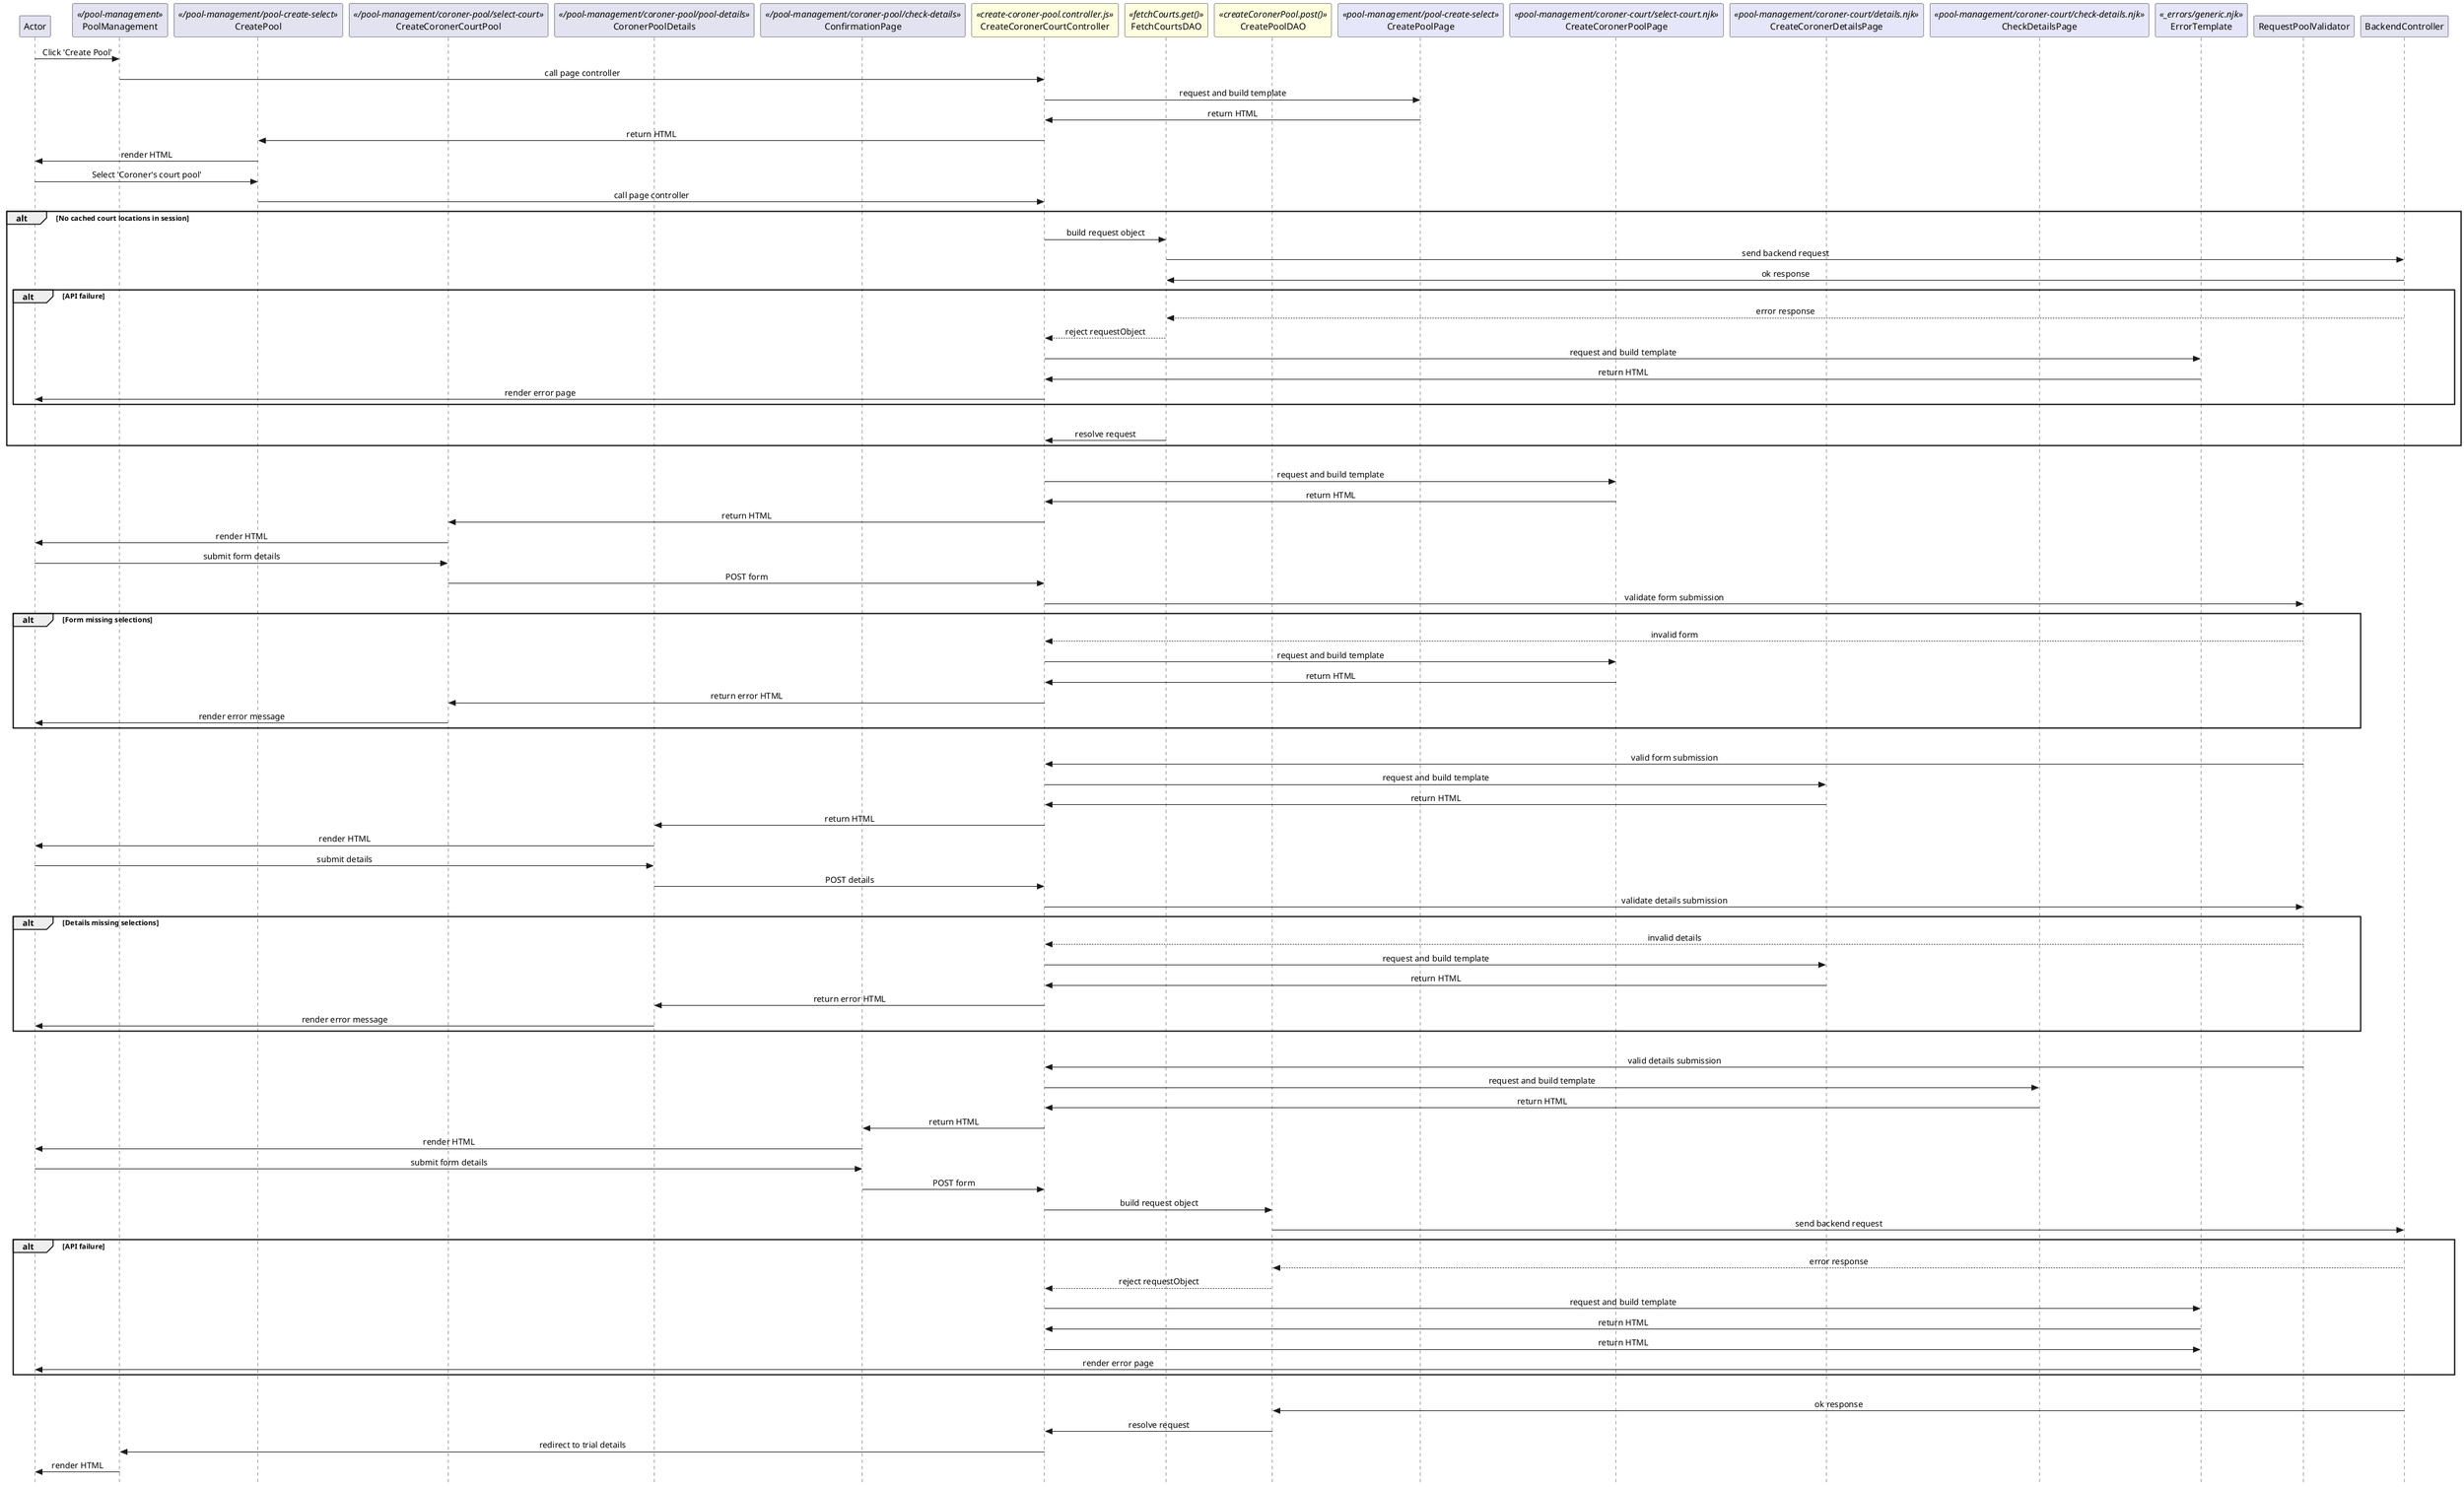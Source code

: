 @startuml coroner-court

skinparam Style strictuml 
skinparam SequenceMessageAlignment center

participant Actor

''' LOCAL ROUTING
participant PoolManagement as HomePage <</pool-management>>
participant CreatePool <</pool-management/pool-create-select>>
participant CreateCoronerCourtPool as FormPage <</pool-management/coroner-pool/select-court>>
participant CoronerPoolDetails as DetailsPage <</pool-management/coroner-pool/pool-details>>
participant ConfirmationPage <</pool-management/coroner-pool/check-details>>

''' CONTROLLER AND REQUEST OBJECTS
participant CreateCoronerCourtController as Controller <<create-coroner-pool.controller.js>> #LightYellow
participant FetchCourtsDAO as DataDAO <<fetchCourts.get()>> #LightYellow
participant CreatePoolDAO as SubmitDAO <<createCoronerPool.post()>> #LightYellow

''' TEMPLATES
participant CreatePoolPage <<pool-management/pool-create-select>> #lavender
participant CreateCoronerPoolPage as FormTemplate <<pool-management/coroner-court/select-court.njk>> #lavender
participant CreateCoronerDetailsPage as DetailsTemplate <<pool-management/coroner-court/details.njk>> #lavender
participant CheckDetailsPage as ConfirmationTemplate <<pool-management/coroner-court/check-details.njk>> #lavender
participant ErrorTemplate as Error <<_errors/generic.njk>> #lavender

''' FILTERS AND VALIDATORS
participant RequestPoolValidator as Validator

''' BACKEND CONTROLLER
participant BackendController


Actor -> HomePage : Click 'Create Pool'

HomePage -> Controller : call page controller

''' Pool type Interstitial 
Controller -> CreatePoolPage : request and build template
Controller <- CreatePoolPage : return HTML
CreatePool <- Controller : return HTML
Actor <- CreatePool : render HTML
Actor -> CreatePool : Select 'Coroner's court pool'
CreatePool -> Controller : call page controller
''' End interstitial

''' Data DAO
alt No cached court locations in session
  Controller -> DataDAO : build request object
  DataDAO -> BackendController : send backend request
  DataDAO <- BackendController : ok response

  alt API failure
    DataDAO <-- BackendController : error response
    Controller <-- DataDAO : reject requestObject
    Controller -> Error : request and build template
    Controller <- Error : return HTML
    Actor <- Controller : render error page
  end
  |||

  Controller <- DataDAO : resolve request
end
|||

''' Form
Controller -> FormTemplate : request and build template
Controller <- FormTemplate : return HTML
FormPage <- Controller : return HTML
Actor <- FormPage : render HTML

Actor -> FormPage : submit form details
FormPage -> Controller : POST form
Controller -> Validator : validate form submission

alt Form missing selections
  Controller <-- Validator : invalid form
  Controller -> FormTemplate : request and build template
  Controller <- FormTemplate : return HTML
  FormPage <- Controller : return error HTML
  Actor <- FormPage : render error message
end
|||

Controller <- Validator : valid form submission


'' Details form
Controller -> DetailsTemplate : request and build template
Controller <- DetailsTemplate : return HTML
DetailsPage <- Controller : return HTML
Actor <- DetailsPage : render HTML

Actor -> DetailsPage : submit details
DetailsPage -> Controller : POST details
Controller -> Validator : validate details submission

alt Details missing selections
  Controller <-- Validator : invalid details
  Controller -> DetailsTemplate : request and build template
  Controller <- DetailsTemplate : return HTML
  DetailsPage <- Controller : return error HTML
  Actor <- DetailsPage : render error message
end
|||

Controller <- Validator : valid details submission


''' Confirmation
Controller -> ConfirmationTemplate : request and build template
Controller <- ConfirmationTemplate : return HTML
ConfirmationPage <- Controller : return HTML
Actor <- ConfirmationPage : render HTML


Actor -> ConfirmationPage : submit form details
ConfirmationPage -> Controller : POST form
Controller -> SubmitDAO : build request object
SubmitDAO -> BackendController : send backend request

alt API failure
  SubmitDAO <-- BackendController : error response
  Controller <-- SubmitDAO : reject requestObject
  Controller -> Error : request and build template
  Controller <- Error : return HTML
  Error <- Controller : return HTML
  Actor <- Error : render error page
end
|||

SubmitDAO <- BackendController : ok response
Controller <- SubmitDAO : resolve request
HomePage <- Controller : redirect to trial details

Actor <- HomePage : render HTML

